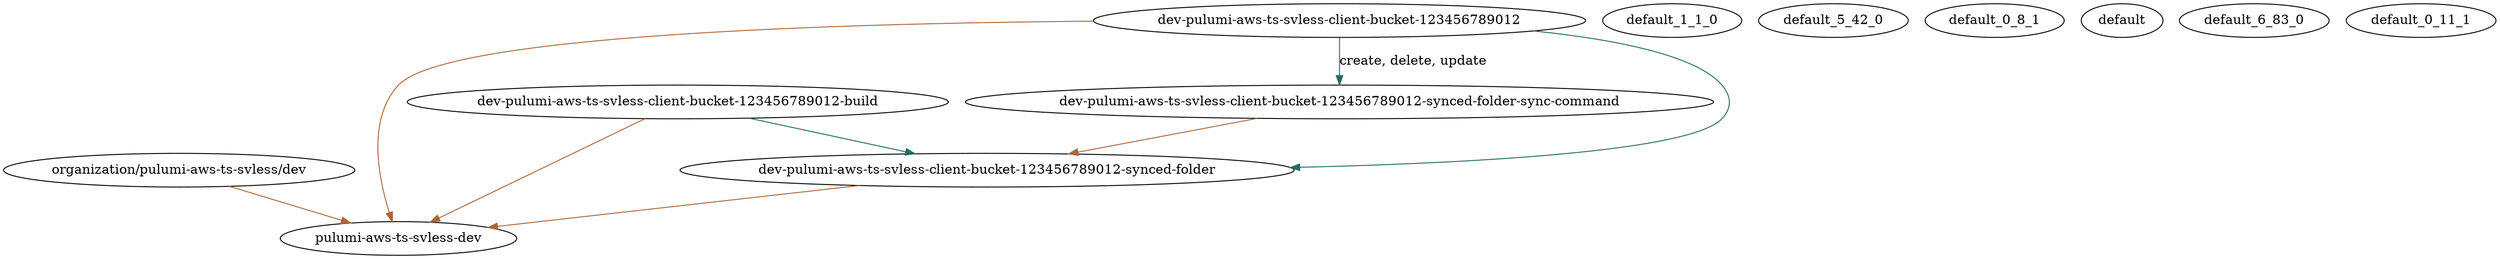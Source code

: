 strict digraph {
    Resource0 [label="organization/pulumi-aws-ts-svless/dev"];
    Resource0 -> Resource1 [color = "#AA6639"];
    Resource2 [label="default_1_1_0"];
    Resource3 [label="dev-pulumi-aws-ts-svless-client-bucket-123456789012-build"];
    Resource3 -> Resource4 [color = "#246C60"];
    Resource3 -> Resource1 [color = "#AA6639"];
    Resource5 [label="default_5_42_0"];
    Resource6 [label="default_0_8_1"];
    Resource1 [label="pulumi-aws-ts-svless-dev"];
    Resource7 [label="default"];
    Resource8 [label="default_6_83_0"];
    Resource9 [label="dev-pulumi-aws-ts-svless-client-bucket-123456789012"];
    Resource9 -> Resource1 [color = "#AA6639"];
    Resource9 -> Resource4 [color = "#246C60"];
    Resource9 -> Resource10 [color = "#246C60", label = "create, delete, update"];
    Resource11 [label="default_0_11_1"];
    Resource4 [label="dev-pulumi-aws-ts-svless-client-bucket-123456789012-synced-folder"];
    Resource4 -> Resource1 [color = "#AA6639"];
    Resource10 [label="dev-pulumi-aws-ts-svless-client-bucket-123456789012-synced-folder-sync-command"];
    Resource10 -> Resource4 [color = "#AA6639"];
}

